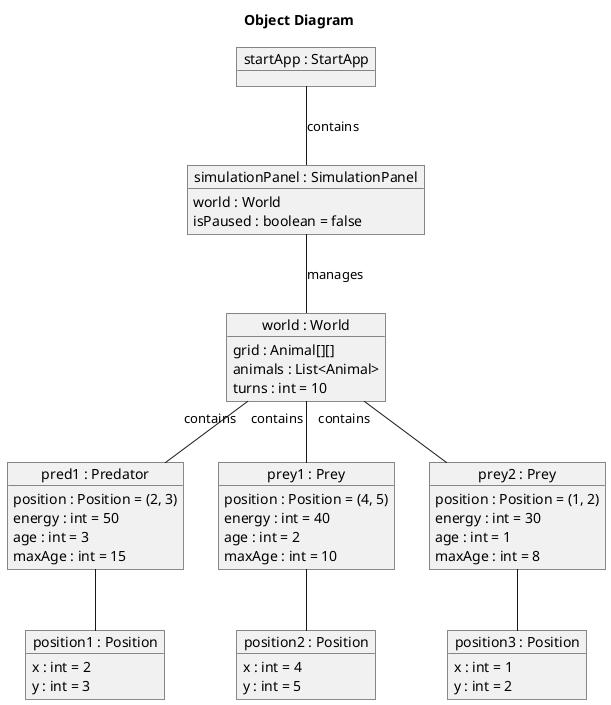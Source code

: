 @startuml
title Object Diagram

object "startApp : StartApp" as startApp

object "simulationPanel : SimulationPanel" as simulationPanel {
  world : World
  isPaused : boolean = false
}

object "world : World" as world {
  grid : Animal[][]
  animals : List<Animal>
  turns : int = 10
}

object "pred1 : Predator" as pred1 {
  position : Position = (2, 3)
  energy : int = 50
  age : int = 3
  maxAge : int = 15
}

object "prey1 : Prey" as prey1 {
  position : Position = (4, 5)
  energy : int = 40
  age : int = 2
  maxAge : int = 10
}

object "prey2 : Prey" as prey2 {
  position : Position = (1, 2)
  energy : int = 30
  age : int = 1
  maxAge : int = 8
}

object "position1 : Position" as position1 {
  x : int = 2
  y : int = 3
}
object "position2 : Position" as position2 {
  x : int = 4
  y : int = 5
}
object "position3 : Position" as position3 {
  x : int = 1
  y : int = 2
}

startApp -- simulationPanel : contains
simulationPanel -- world : manages
world "contains" -- pred1
world "contains" -- prey1
world "contains" -- prey2

pred1 -- position1
prey1 -- position2
prey2 -- position3

@enduml